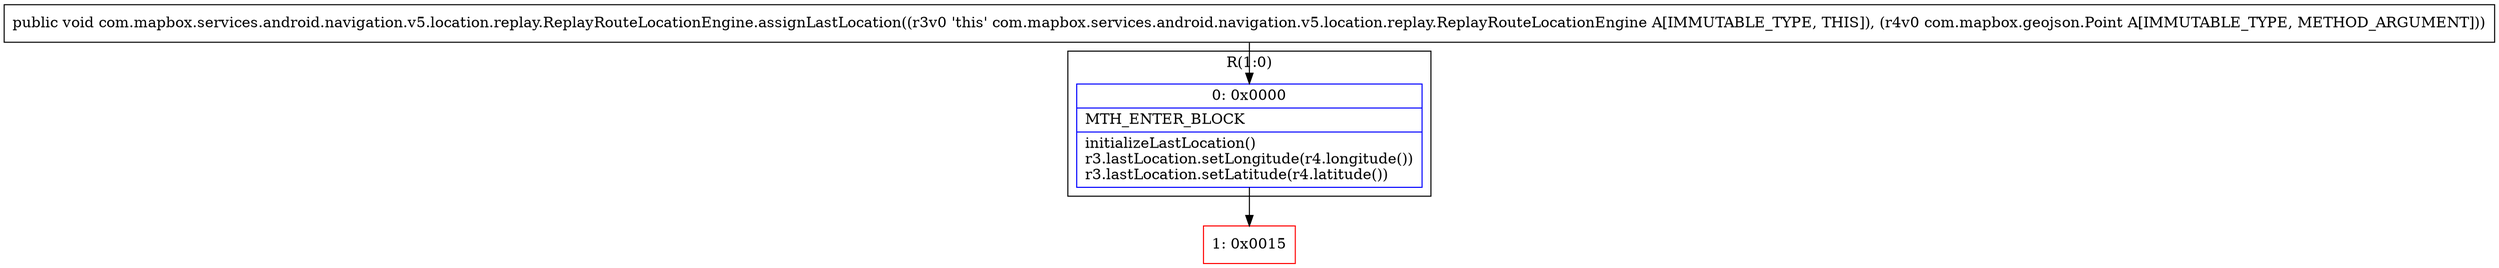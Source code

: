 digraph "CFG forcom.mapbox.services.android.navigation.v5.location.replay.ReplayRouteLocationEngine.assignLastLocation(Lcom\/mapbox\/geojson\/Point;)V" {
subgraph cluster_Region_1056284783 {
label = "R(1:0)";
node [shape=record,color=blue];
Node_0 [shape=record,label="{0\:\ 0x0000|MTH_ENTER_BLOCK\l|initializeLastLocation()\lr3.lastLocation.setLongitude(r4.longitude())\lr3.lastLocation.setLatitude(r4.latitude())\l}"];
}
Node_1 [shape=record,color=red,label="{1\:\ 0x0015}"];
MethodNode[shape=record,label="{public void com.mapbox.services.android.navigation.v5.location.replay.ReplayRouteLocationEngine.assignLastLocation((r3v0 'this' com.mapbox.services.android.navigation.v5.location.replay.ReplayRouteLocationEngine A[IMMUTABLE_TYPE, THIS]), (r4v0 com.mapbox.geojson.Point A[IMMUTABLE_TYPE, METHOD_ARGUMENT])) }"];
MethodNode -> Node_0;
Node_0 -> Node_1;
}

